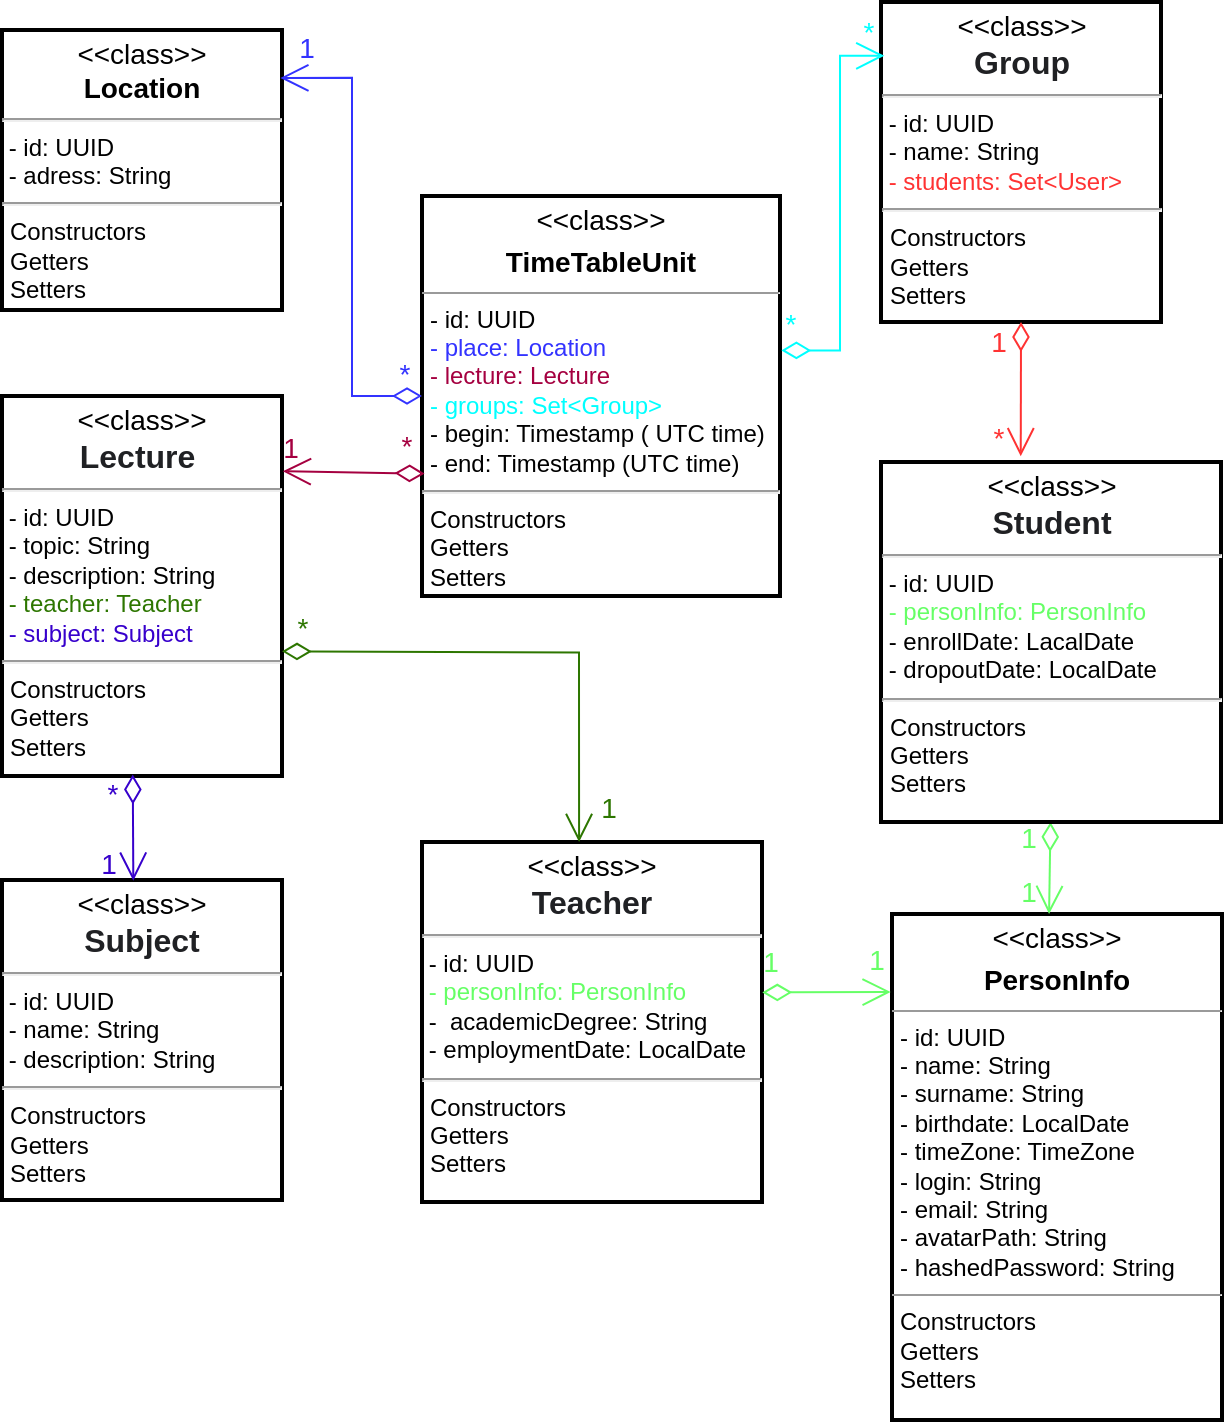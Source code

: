 <mxfile version="15.5.4" type="embed"><diagram name="Page-1" id="c4acf3e9-155e-7222-9cf6-157b1a14988f"><mxGraphModel dx="276" dy="227" grid="1" gridSize="10" guides="1" tooltips="1" connect="1" arrows="1" fold="1" page="1" pageScale="1" pageWidth="1169" pageHeight="827" background="none" math="0" shadow="0"><root><mxCell id="0"/><mxCell id="1" parent="0"/><mxCell id="5d2195bd80daf111-12" value="&lt;p style=&quot;margin: 4px 0px 0px ; text-align: center ; font-size: 14px&quot;&gt;&lt;font style=&quot;font-size: 14px&quot;&gt;&amp;lt;&amp;lt;class&amp;gt;&amp;gt;&lt;/font&gt;&lt;/p&gt;&lt;p style=&quot;margin: 4px 0px 0px ; text-align: center ; font-size: 14px&quot;&gt;&lt;b&gt;PersonInfo&lt;/b&gt;&lt;/p&gt;&lt;hr size=&quot;1&quot;&gt;&lt;p style=&quot;margin: 0px ; margin-left: 4px&quot;&gt;- id: UUID&lt;/p&gt;&lt;p style=&quot;margin: 0px ; margin-left: 4px&quot;&gt;- name: String&lt;br&gt;- surname: String&lt;/p&gt;&lt;p style=&quot;margin: 0px ; margin-left: 4px&quot;&gt;- birthdate:&amp;nbsp;LocalDate&lt;/p&gt;&lt;p style=&quot;margin: 0px ; margin-left: 4px&quot;&gt;- timeZone: TimeZone&amp;nbsp;&lt;/p&gt;&lt;p style=&quot;margin: 0px 0px 0px 4px&quot;&gt;&lt;span&gt;- login: String&lt;/span&gt;&lt;br&gt;&lt;/p&gt;&lt;p style=&quot;margin: 0px ; margin-left: 4px&quot;&gt;- email: String&lt;/p&gt;&lt;p style=&quot;margin: 0px ; margin-left: 4px&quot;&gt;- avatarPath: String&lt;/p&gt;&lt;p style=&quot;margin: 0px ; margin-left: 4px&quot;&gt;- hashedPassword: String&lt;/p&gt;&lt;hr size=&quot;1&quot;&gt;&lt;p style=&quot;margin: 0px ; margin-left: 4px&quot;&gt;Constructors&lt;/p&gt;&lt;p style=&quot;margin: 0px ; margin-left: 4px&quot;&gt;Getters&lt;/p&gt;&lt;p style=&quot;margin: 0px ; margin-left: 4px&quot;&gt;Setters&lt;/p&gt;" style="verticalAlign=top;align=left;overflow=fill;fontSize=12;fontFamily=Helvetica;html=1;rounded=0;shadow=0;comic=0;labelBackgroundColor=none;strokeWidth=2;" parent="1" vertex="1"><mxGeometry x="735" y="566" width="165" height="253" as="geometry"/></mxCell><mxCell id="tCqR7feV3Yc1K0IRLcwg-9" value="&lt;p style=&quot;margin: 4px 0px 0px; text-align: center; font-size: 14px;&quot;&gt;&lt;font style=&quot;font-size: 14px;&quot;&gt;&amp;lt;&amp;lt;class&amp;gt;&amp;gt;&lt;/font&gt;&lt;/p&gt;&lt;div style=&quot;text-align: center;&quot;&gt;&lt;span style=&quot;background-color: initial; font-size: 14px;&quot;&gt;&lt;b&gt;Location&lt;/b&gt;&lt;/span&gt;&lt;/div&gt;&lt;hr&gt;&amp;nbsp;- id: UUID&lt;br&gt;&lt;span style=&quot;background-color: initial;&quot;&gt;&amp;nbsp;- adress: String&lt;/span&gt;&lt;br&gt;&lt;hr&gt;&lt;p style=&quot;margin:0px;margin-left:4px;&quot;&gt;&lt;/p&gt;&lt;p style=&quot;margin:0px;margin-left:4px;&quot;&gt;Constructors&lt;/p&gt;&lt;p style=&quot;margin:0px;margin-left:4px;&quot;&gt;Getters&lt;/p&gt;&lt;p style=&quot;margin:0px;margin-left:4px;&quot;&gt;Setters&lt;/p&gt;" style="verticalAlign=top;align=left;overflow=fill;fontSize=12;fontFamily=Helvetica;html=1;rounded=0;shadow=0;comic=0;labelBackgroundColor=none;strokeWidth=2;" parent="1" vertex="1"><mxGeometry x="290" y="124" width="140" height="140" as="geometry"/></mxCell><mxCell id="tCqR7feV3Yc1K0IRLcwg-10" value="&lt;p style=&quot;margin: 4px 0px 0px ; text-align: center ; font-size: 14px&quot;&gt;&lt;font style=&quot;font-size: 14px&quot;&gt;&amp;lt;&amp;lt;class&amp;gt;&amp;gt;&lt;/font&gt;&lt;/p&gt;&lt;div style=&quot;text-align: center&quot;&gt;&lt;span style=&quot;color: rgb(32 , 33 , 36) ; font-family: &amp;#34;arial&amp;#34; , sans-serif ; font-size: 16px ; background-color: rgb(255 , 255 , 255)&quot;&gt;&lt;b&gt;Lecture&amp;nbsp;&lt;/b&gt;&lt;/span&gt;&lt;br&gt;&lt;/div&gt;&lt;hr&gt;&amp;nbsp;- id: UUID&lt;br&gt;&lt;span&gt;&amp;nbsp;- topic: String&lt;br&gt;&lt;/span&gt;&amp;nbsp;- description: String&lt;br&gt;&amp;nbsp;&lt;font color=&quot;#2d7600&quot;&gt;- teacher: Teacher&lt;/font&gt;&lt;br&gt;&amp;nbsp;&lt;font color=&quot;#3700cc&quot;&gt;- subject: Subject&lt;/font&gt;&lt;br&gt;&lt;hr&gt;&lt;p style=&quot;margin: 0px ; margin-left: 4px&quot;&gt;&lt;/p&gt;&lt;p style=&quot;margin: 0px ; margin-left: 4px&quot;&gt;Constructors&lt;/p&gt;&lt;p style=&quot;margin: 0px ; margin-left: 4px&quot;&gt;Getters&lt;/p&gt;&lt;p style=&quot;margin: 0px ; margin-left: 4px&quot;&gt;Setters&lt;/p&gt;" style="verticalAlign=top;align=left;overflow=fill;fontSize=12;fontFamily=Helvetica;html=1;rounded=0;shadow=0;comic=0;labelBackgroundColor=none;strokeWidth=2;" parent="1" vertex="1"><mxGeometry x="290" y="307" width="140" height="190" as="geometry"/></mxCell><mxCell id="tCqR7feV3Yc1K0IRLcwg-11" value="&lt;p style=&quot;margin: 4px 0px 0px; text-align: center; font-size: 14px;&quot;&gt;&lt;font style=&quot;font-size: 14px;&quot;&gt;&amp;lt;&amp;lt;class&amp;gt;&amp;gt;&lt;/font&gt;&lt;/p&gt;&lt;div style=&quot;text-align: center;&quot;&gt;&lt;span style=&quot;color: rgb(32, 33, 36); font-family: arial, sans-serif; font-size: 16px; text-align: start; background-color: rgb(255, 255, 255);&quot;&gt;&lt;b&gt;Subject&lt;/b&gt;&lt;/span&gt;&lt;br&gt;&lt;/div&gt;&lt;hr&gt;&amp;nbsp;- id: UUID&lt;br&gt;&lt;span style=&quot;background-color: initial;&quot;&gt;&amp;nbsp;- name: String&lt;br&gt;&lt;/span&gt;&amp;nbsp;- description: String&lt;br&gt;&lt;hr&gt;&lt;p style=&quot;margin:0px;margin-left:4px;&quot;&gt;&lt;/p&gt;&lt;p style=&quot;margin:0px;margin-left:4px;&quot;&gt;Constructors&lt;/p&gt;&lt;p style=&quot;margin:0px;margin-left:4px;&quot;&gt;Getters&lt;/p&gt;&lt;p style=&quot;margin:0px;margin-left:4px;&quot;&gt;Setters&lt;/p&gt;" style="verticalAlign=top;align=left;overflow=fill;fontSize=12;fontFamily=Helvetica;html=1;rounded=0;shadow=0;comic=0;labelBackgroundColor=none;strokeWidth=2;" parent="1" vertex="1"><mxGeometry x="290" y="549" width="140" height="160" as="geometry"/></mxCell><mxCell id="tCqR7feV3Yc1K0IRLcwg-12" value="&lt;p style=&quot;margin: 4px 0px 0px; text-align: center; font-size: 14px;&quot;&gt;&lt;font style=&quot;font-size: 14px;&quot;&gt;&amp;lt;&amp;lt;class&amp;gt;&amp;gt;&lt;/font&gt;&lt;/p&gt;&lt;div style=&quot;text-align: center;&quot;&gt;&lt;font face=&quot;arial, sans-serif&quot; color=&quot;#202124&quot;&gt;&lt;span style=&quot;font-size: 16px; background-color: rgb(255, 255, 255);&quot;&gt;&lt;b&gt;Group&lt;/b&gt;&lt;/span&gt;&lt;/font&gt;&lt;/div&gt;&lt;hr&gt;&amp;nbsp;- id: UUID&lt;br&gt;&lt;span style=&quot;background-color: initial;&quot;&gt;&amp;nbsp;- name: String&lt;br&gt;&lt;/span&gt;&amp;nbsp;&lt;font color=&quot;#ff3333&quot;&gt;- students: Set&amp;lt;User&amp;gt;&lt;/font&gt;&lt;br&gt;&lt;hr&gt;&lt;p style=&quot;margin:0px;margin-left:4px;&quot;&gt;&lt;/p&gt;&lt;p style=&quot;margin:0px;margin-left:4px;&quot;&gt;Constructors&lt;/p&gt;&lt;p style=&quot;margin:0px;margin-left:4px;&quot;&gt;Getters&lt;/p&gt;&lt;p style=&quot;margin:0px;margin-left:4px;&quot;&gt;Setters&lt;/p&gt;" style="verticalAlign=top;align=left;overflow=fill;fontSize=12;fontFamily=Helvetica;html=1;rounded=0;shadow=0;comic=0;labelBackgroundColor=none;strokeWidth=2;" parent="1" vertex="1"><mxGeometry x="729.5" y="110" width="140" height="160" as="geometry"/></mxCell><mxCell id="tCqR7feV3Yc1K0IRLcwg-18" value="&lt;p style=&quot;margin: 4px 0px 0px ; text-align: center ; font-size: 14px&quot;&gt;&lt;font style=&quot;font-size: 14px&quot;&gt;&amp;lt;&amp;lt;class&amp;gt;&amp;gt;&lt;/font&gt;&lt;/p&gt;&lt;p style=&quot;margin: 4px 0px 0px ; text-align: center ; font-size: 14px&quot;&gt;&lt;b&gt;TimeTableUnit&lt;/b&gt;&lt;/p&gt;&lt;hr size=&quot;1&quot;&gt;&lt;p style=&quot;margin: 0px ; margin-left: 4px&quot;&gt;- id: UUID&lt;/p&gt;&lt;p style=&quot;margin: 0px ; margin-left: 4px&quot;&gt;&lt;font color=&quot;#3333ff&quot;&gt;- place: Location&lt;/font&gt;&lt;br&gt;&lt;font color=&quot;#a50040&quot;&gt;- lecture: Lecture&lt;/font&gt;&lt;/p&gt;&lt;p style=&quot;margin: 0px ; margin-left: 4px&quot;&gt;&lt;font color=&quot;#00ffff&quot;&gt;- groups: Set&amp;lt;Group&amp;gt;&lt;/font&gt;&lt;/p&gt;&lt;p style=&quot;margin: 0px ; margin-left: 4px&quot;&gt;&lt;span&gt;- begin: Timestamp ( UTC time)&lt;/span&gt;&lt;br&gt;&lt;/p&gt;&lt;p style=&quot;margin: 0px ; margin-left: 4px&quot;&gt;&lt;span&gt;- end: Timestamp (UTC time)&lt;/span&gt;&lt;br&gt;&lt;/p&gt;&lt;hr&gt;&lt;p style=&quot;margin: 0px ; margin-left: 4px&quot;&gt;&lt;/p&gt;&lt;p style=&quot;margin: 0px ; margin-left: 4px&quot;&gt;Constructors&lt;/p&gt;&lt;p style=&quot;margin: 0px ; margin-left: 4px&quot;&gt;Getters&lt;/p&gt;&lt;p style=&quot;margin: 0px ; margin-left: 4px&quot;&gt;Setters&lt;/p&gt;" style="verticalAlign=top;align=left;overflow=fill;fontSize=12;fontFamily=Helvetica;html=1;rounded=0;shadow=0;comic=0;labelBackgroundColor=none;strokeWidth=2;" parent="1" vertex="1"><mxGeometry x="500" y="207" width="179" height="200" as="geometry"/></mxCell><mxCell id="tCqR7feV3Yc1K0IRLcwg-45" value="" style="rounded=0;orthogonalLoop=1;jettySize=auto;html=1;fontSize=14;startArrow=diamondThin;startFill=0;strokeColor=#00FFFF;endSize=12;startSize=12;endArrow=open;endFill=0;exitX=1.004;exitY=0.386;exitDx=0;exitDy=0;exitPerimeter=0;entryX=0.012;entryY=0.168;entryDx=0;entryDy=0;edgeStyle=orthogonalEdgeStyle;fontColor=#99FFFF;entryPerimeter=0;" parent="1" source="tCqR7feV3Yc1K0IRLcwg-18" target="tCqR7feV3Yc1K0IRLcwg-12" edge="1"><mxGeometry relative="1" as="geometry"><mxPoint x="772.5" y="267" as="sourcePoint"/><mxPoint x="690" y="167" as="targetPoint"/><Array as="points"><mxPoint x="709" y="284"/><mxPoint x="709" y="137"/></Array></mxGeometry></mxCell><mxCell id="tCqR7feV3Yc1K0IRLcwg-46" value="*" style="edgeLabel;html=1;align=center;verticalAlign=middle;resizable=0;points=[];fontSize=14;fontColor=#00FFFF;labelBackgroundColor=none;rounded=0;" parent="tCqR7feV3Yc1K0IRLcwg-45" vertex="1" connectable="0"><mxGeometry x="0.794" y="1" relative="1" as="geometry"><mxPoint x="-27" y="135" as="offset"/></mxGeometry></mxCell><mxCell id="tCqR7feV3Yc1K0IRLcwg-47" value="*" style="edgeLabel;html=1;align=center;verticalAlign=middle;resizable=0;points=[];fontSize=14;fontColor=#00FFFF;labelBackgroundColor=none;rounded=0;" parent="tCqR7feV3Yc1K0IRLcwg-45" vertex="1" connectable="0"><mxGeometry x="0.794" y="1" relative="1" as="geometry"><mxPoint x="12" y="-11" as="offset"/></mxGeometry></mxCell><mxCell id="c7f3jUs5hBZ3THX55o8q-1" value="" style="rounded=0;orthogonalLoop=1;jettySize=auto;html=1;fontSize=14;startArrow=diamondThin;startFill=0;strokeColor=#3333FF;endSize=12;startSize=12;endArrow=open;endFill=0;entryX=0.994;entryY=0.171;entryDx=0;entryDy=0;edgeStyle=orthogonalEdgeStyle;fontColor=#99FFFF;entryPerimeter=0;" parent="1" source="tCqR7feV3Yc1K0IRLcwg-18" target="tCqR7feV3Yc1K0IRLcwg-9" edge="1"><mxGeometry relative="1" as="geometry"><mxPoint x="493.0" y="181.2" as="sourcePoint"/><mxPoint x="563.84" y="127.0" as="targetPoint"/></mxGeometry></mxCell><mxCell id="c7f3jUs5hBZ3THX55o8q-2" value="*" style="edgeLabel;html=1;align=center;verticalAlign=middle;resizable=0;points=[];fontSize=14;fontColor=#3333FF;labelBackgroundColor=none;rounded=0;" parent="c7f3jUs5hBZ3THX55o8q-1" vertex="1" connectable="0"><mxGeometry x="0.794" y="1" relative="1" as="geometry"><mxPoint x="38" y="147" as="offset"/></mxGeometry></mxCell><mxCell id="c7f3jUs5hBZ3THX55o8q-3" value="1" style="edgeLabel;html=1;align=center;verticalAlign=middle;resizable=0;points=[];fontSize=14;fontColor=#3333FF;labelBackgroundColor=none;rounded=0;" parent="c7f3jUs5hBZ3THX55o8q-1" vertex="1" connectable="0"><mxGeometry x="0.794" y="1" relative="1" as="geometry"><mxPoint x="-11" y="-16" as="offset"/></mxGeometry></mxCell><mxCell id="c7f3jUs5hBZ3THX55o8q-4" value="" style="rounded=0;orthogonalLoop=1;jettySize=auto;html=1;fontSize=14;startArrow=diamondThin;startFill=0;strokeColor=#3700CC;endSize=12;startSize=12;endArrow=open;endFill=0;fillColor=#6a00ff;entryX=0.469;entryY=0.002;entryDx=0;entryDy=0;entryPerimeter=0;exitX=0.467;exitY=0.996;exitDx=0;exitDy=0;exitPerimeter=0;" parent="1" source="tCqR7feV3Yc1K0IRLcwg-10" target="tCqR7feV3Yc1K0IRLcwg-11" edge="1"><mxGeometry relative="1" as="geometry"><mxPoint x="356" y="487" as="sourcePoint"/><mxPoint x="356" y="547" as="targetPoint"/></mxGeometry></mxCell><mxCell id="c7f3jUs5hBZ3THX55o8q-5" value="*" style="edgeLabel;html=1;align=center;verticalAlign=middle;resizable=0;points=[];fontSize=14;fontColor=#3700CC;labelBackgroundColor=none;rounded=0;" parent="c7f3jUs5hBZ3THX55o8q-4" vertex="1" connectable="0"><mxGeometry x="0.794" y="1" relative="1" as="geometry"><mxPoint x="-12" y="-38" as="offset"/></mxGeometry></mxCell><mxCell id="c7f3jUs5hBZ3THX55o8q-6" value="1" style="edgeLabel;html=1;align=center;verticalAlign=middle;resizable=0;points=[];fontSize=14;fontColor=#3700CC;labelBackgroundColor=none;rounded=0;" parent="c7f3jUs5hBZ3THX55o8q-4" vertex="1" connectable="0"><mxGeometry x="0.794" y="1" relative="1" as="geometry"><mxPoint x="-14" y="-3" as="offset"/></mxGeometry></mxCell><mxCell id="c7f3jUs5hBZ3THX55o8q-10" value="" style="rounded=0;orthogonalLoop=1;jettySize=auto;html=1;fontSize=14;startArrow=diamondThin;startFill=0;strokeColor=#A50040;endArrow=open;endFill=0;fontColor=#99FFFF;fillColor=#d80073;exitX=0.007;exitY=0.694;exitDx=0;exitDy=0;exitPerimeter=0;endSize=12;startSize=12;entryX=1.003;entryY=0.198;entryDx=0;entryDy=0;entryPerimeter=0;" parent="1" source="tCqR7feV3Yc1K0IRLcwg-18" target="tCqR7feV3Yc1K0IRLcwg-10" edge="1"><mxGeometry relative="1" as="geometry"><mxPoint x="503" y="317.029" as="sourcePoint"/><mxPoint x="470" y="347" as="targetPoint"/></mxGeometry></mxCell><mxCell id="c7f3jUs5hBZ3THX55o8q-11" value="*" style="edgeLabel;html=1;align=center;verticalAlign=middle;resizable=0;points=[];fontSize=14;fontColor=#A50040;labelBackgroundColor=none;rounded=0;" parent="c7f3jUs5hBZ3THX55o8q-10" vertex="1" connectable="0"><mxGeometry x="0.794" y="1" relative="1" as="geometry"><mxPoint x="54" y="-14" as="offset"/></mxGeometry></mxCell><mxCell id="c7f3jUs5hBZ3THX55o8q-12" value="1" style="edgeLabel;html=1;align=center;verticalAlign=middle;resizable=0;points=[];fontSize=14;fontColor=#A50040;labelBackgroundColor=none;rounded=0;" parent="c7f3jUs5hBZ3THX55o8q-10" vertex="1" connectable="0"><mxGeometry x="0.794" y="1" relative="1" as="geometry"><mxPoint x="-4" y="-13" as="offset"/></mxGeometry></mxCell><mxCell id="2" value="&lt;p style=&quot;margin: 4px 0px 0px ; text-align: center ; font-size: 14px&quot;&gt;&lt;font style=&quot;font-size: 14px&quot;&gt;&amp;lt;&amp;lt;class&amp;gt;&amp;gt;&lt;/font&gt;&lt;/p&gt;&lt;div style=&quot;text-align: center&quot;&gt;&lt;font face=&quot;arial, sans-serif&quot; color=&quot;#202124&quot;&gt;&lt;span style=&quot;font-size: 16px ; background-color: rgb(255 , 255 , 255)&quot;&gt;&lt;b&gt;Teacher&lt;/b&gt;&lt;/span&gt;&lt;/font&gt;&lt;/div&gt;&lt;hr&gt;&amp;nbsp;- id: UUID&lt;br&gt;&amp;nbsp;&lt;font color=&quot;#66ff66&quot;&gt;- personInfo: PersonInfo&lt;/font&gt;&lt;br&gt;&amp;nbsp;-&amp;nbsp; academicDegree: String&lt;br&gt;&amp;nbsp;-&amp;nbsp;employmentDate: LocalDate&lt;hr&gt;&lt;p style=&quot;margin: 0px ; margin-left: 4px&quot;&gt;Constructors&lt;/p&gt;&lt;p style=&quot;margin: 0px ; margin-left: 4px&quot;&gt;Getters&lt;/p&gt;&lt;p style=&quot;margin: 0px ; margin-left: 4px&quot;&gt;Setters&lt;/p&gt;" style="verticalAlign=top;align=left;overflow=fill;fontSize=12;fontFamily=Helvetica;html=1;rounded=0;shadow=0;comic=0;labelBackgroundColor=none;strokeWidth=2;" vertex="1" parent="1"><mxGeometry x="500" y="530" width="170" height="180" as="geometry"/></mxCell><mxCell id="4" value="" style="rounded=0;orthogonalLoop=1;jettySize=auto;html=1;fontSize=14;startArrow=diamondThin;startFill=0;strokeColor=#66FF66;endSize=12;startSize=12;exitX=0.5;exitY=1;exitDx=0;exitDy=0;endArrow=open;endFill=0;entryX=0.476;entryY=0;entryDx=0;entryDy=0;entryPerimeter=0;" edge="1" parent="1" target="5d2195bd80daf111-12"><mxGeometry relative="1" as="geometry"><mxPoint x="814.26" y="520" as="sourcePoint"/><mxPoint x="814" y="560" as="targetPoint"/></mxGeometry></mxCell><mxCell id="5" value="1" style="edgeLabel;html=1;align=center;verticalAlign=middle;resizable=0;points=[];fontSize=14;fontColor=#66FF66;labelBackgroundColor=none;rounded=0;" vertex="1" connectable="0" parent="4"><mxGeometry relative="1" as="geometry"><mxPoint x="-11" y="12" as="offset"/></mxGeometry></mxCell><mxCell id="6" value="1" style="edgeLabel;html=1;align=center;verticalAlign=middle;resizable=0;points=[];fontSize=14;fontColor=#66FF66;container=1;labelBackgroundColor=none;rounded=0;" vertex="1" connectable="0" parent="4"><mxGeometry x="0.794" y="1" relative="1" as="geometry"><mxPoint x="-12" y="-34" as="offset"/></mxGeometry></mxCell><mxCell id="7" value="" style="rounded=0;orthogonalLoop=1;jettySize=auto;html=1;fontSize=14;startArrow=diamondThin;startFill=0;strokeColor=#2D7600;endArrow=open;endFill=0;fontColor=#99FFFF;fillColor=#60a917;endSize=12;startSize=12;entryX=0.462;entryY=0;entryDx=0;entryDy=0;entryPerimeter=0;exitX=1;exitY=0.672;exitDx=0;exitDy=0;exitPerimeter=0;edgeStyle=orthogonalEdgeStyle;" edge="1" parent="1" target="2"><mxGeometry relative="1" as="geometry"><mxPoint x="430" y="434.68" as="sourcePoint"/><mxPoint x="716.835" y="436.802" as="targetPoint"/></mxGeometry></mxCell><mxCell id="8" value="1" style="edgeLabel;html=1;align=center;verticalAlign=middle;resizable=0;points=[];fontSize=14;fontColor=#2D7600;labelBackgroundColor=none;rounded=0;" vertex="1" connectable="0" parent="7"><mxGeometry x="0.794" y="1" relative="1" as="geometry"><mxPoint x="13" y="8" as="offset"/></mxGeometry></mxCell><mxCell id="9" value="*" style="edgeLabel;html=1;align=center;verticalAlign=middle;resizable=0;points=[];fontSize=14;fontColor=#2D7600;labelBackgroundColor=none;rounded=0;" vertex="1" connectable="0" parent="7"><mxGeometry x="0.794" y="1" relative="1" as="geometry"><mxPoint x="-140" y="-82" as="offset"/></mxGeometry></mxCell><mxCell id="13" value="&lt;p style=&quot;margin: 4px 0px 0px ; text-align: center ; font-size: 14px&quot;&gt;&lt;font style=&quot;font-size: 14px&quot;&gt;&amp;lt;&amp;lt;class&amp;gt;&amp;gt;&lt;/font&gt;&lt;/p&gt;&lt;div style=&quot;text-align: center&quot;&gt;&lt;font color=&quot;#202124&quot; face=&quot;arial, sans-serif&quot;&gt;&lt;span style=&quot;font-size: 16px ; background-color: rgb(255 , 255 , 255)&quot;&gt;&lt;b&gt;Student&lt;/b&gt;&lt;/span&gt;&lt;/font&gt;&lt;/div&gt;&lt;hr&gt;&amp;nbsp;- id: UUID&lt;br&gt;&amp;nbsp;&lt;font color=&quot;#66ff66&quot;&gt;- personInfo: PersonInfo&lt;/font&gt;&lt;br&gt;&amp;nbsp;- enrollDate: LacalDate&lt;br&gt;&amp;nbsp;- dropoutDate: LocalDate&lt;hr&gt;&lt;p style=&quot;margin: 0px ; margin-left: 4px&quot;&gt;Constructors&lt;/p&gt;&lt;p style=&quot;margin: 0px ; margin-left: 4px&quot;&gt;Getters&lt;/p&gt;&lt;p style=&quot;margin: 0px ; margin-left: 4px&quot;&gt;Setters&lt;/p&gt;" style="verticalAlign=top;align=left;overflow=fill;fontSize=12;fontFamily=Helvetica;html=1;rounded=0;shadow=0;comic=0;labelBackgroundColor=none;strokeWidth=2;" vertex="1" parent="1"><mxGeometry x="729.5" y="340" width="170" height="180" as="geometry"/></mxCell><mxCell id="10" value="" style="rounded=0;orthogonalLoop=1;jettySize=auto;html=1;fontSize=14;startArrow=diamondThin;startFill=0;strokeColor=#FF3333;endSize=12;startSize=12;endArrow=open;endFill=0;entryX=0.411;entryY=-0.016;entryDx=0;entryDy=0;entryPerimeter=0;" edge="1" parent="1" target="13"><mxGeometry relative="1" as="geometry"><mxPoint x="799.5" y="270" as="sourcePoint"/><mxPoint x="800" y="360" as="targetPoint"/></mxGeometry></mxCell><mxCell id="11" value="1" style="edgeLabel;html=1;align=center;verticalAlign=middle;resizable=0;points=[];fontSize=14;fontColor=#FF3333;labelBackgroundColor=none;rounded=0;" vertex="1" connectable="0" parent="10"><mxGeometry x="0.794" y="1" relative="1" as="geometry"><mxPoint x="-13" y="-50" as="offset"/></mxGeometry></mxCell><mxCell id="12" value="*" style="edgeLabel;html=1;align=center;verticalAlign=middle;resizable=0;points=[];fontSize=14;fontColor=#FF3333;labelBackgroundColor=none;rounded=0;" vertex="1" connectable="0" parent="10"><mxGeometry x="0.794" y="1" relative="1" as="geometry"><mxPoint x="-13" y="-2" as="offset"/></mxGeometry></mxCell><mxCell id="16" style="edgeStyle=none;rounded=0;orthogonalLoop=1;jettySize=auto;html=1;entryX=0.476;entryY=-0.001;entryDx=0;entryDy=0;entryPerimeter=0;" edge="1" parent="1" source="5d2195bd80daf111-12" target="5d2195bd80daf111-12"><mxGeometry relative="1" as="geometry"/></mxCell><mxCell id="20" value="" style="rounded=0;orthogonalLoop=1;jettySize=auto;html=1;fontSize=14;startArrow=diamondThin;startFill=0;strokeColor=#66FF66;endSize=12;startSize=12;exitX=1.001;exitY=0.418;exitDx=0;exitDy=0;endArrow=open;endFill=0;entryX=-0.004;entryY=0.154;entryDx=0;entryDy=0;entryPerimeter=0;exitPerimeter=0;" edge="1" parent="1" source="2" target="5d2195bd80daf111-12"><mxGeometry relative="1" as="geometry"><mxPoint x="723.26" y="530" as="sourcePoint"/><mxPoint x="722.54" y="576" as="targetPoint"/></mxGeometry></mxCell><mxCell id="21" value="1" style="edgeLabel;html=1;align=center;verticalAlign=middle;resizable=0;points=[];fontSize=14;fontColor=#66FF66;labelBackgroundColor=none;rounded=0;" vertex="1" connectable="0" parent="20"><mxGeometry relative="1" as="geometry"><mxPoint x="-28" y="-15" as="offset"/></mxGeometry></mxCell><mxCell id="22" value="1" style="edgeLabel;html=1;align=center;verticalAlign=middle;resizable=0;points=[];fontSize=14;fontColor=#66FF66;container=1;labelBackgroundColor=none;rounded=0;" vertex="1" connectable="0" parent="20"><mxGeometry x="0.794" y="1" relative="1" as="geometry"><mxPoint x="-1" y="-15" as="offset"/></mxGeometry></mxCell></root></mxGraphModel></diagram></mxfile>